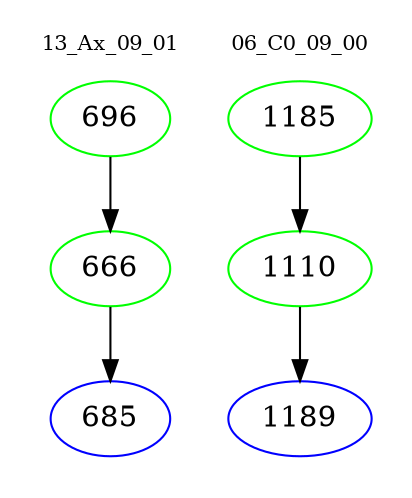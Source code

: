 digraph{
subgraph cluster_0 {
color = white
label = "13_Ax_09_01";
fontsize=10;
T0_696 [label="696", color="green"]
T0_696 -> T0_666 [color="black"]
T0_666 [label="666", color="green"]
T0_666 -> T0_685 [color="black"]
T0_685 [label="685", color="blue"]
}
subgraph cluster_1 {
color = white
label = "06_C0_09_00";
fontsize=10;
T1_1185 [label="1185", color="green"]
T1_1185 -> T1_1110 [color="black"]
T1_1110 [label="1110", color="green"]
T1_1110 -> T1_1189 [color="black"]
T1_1189 [label="1189", color="blue"]
}
}
